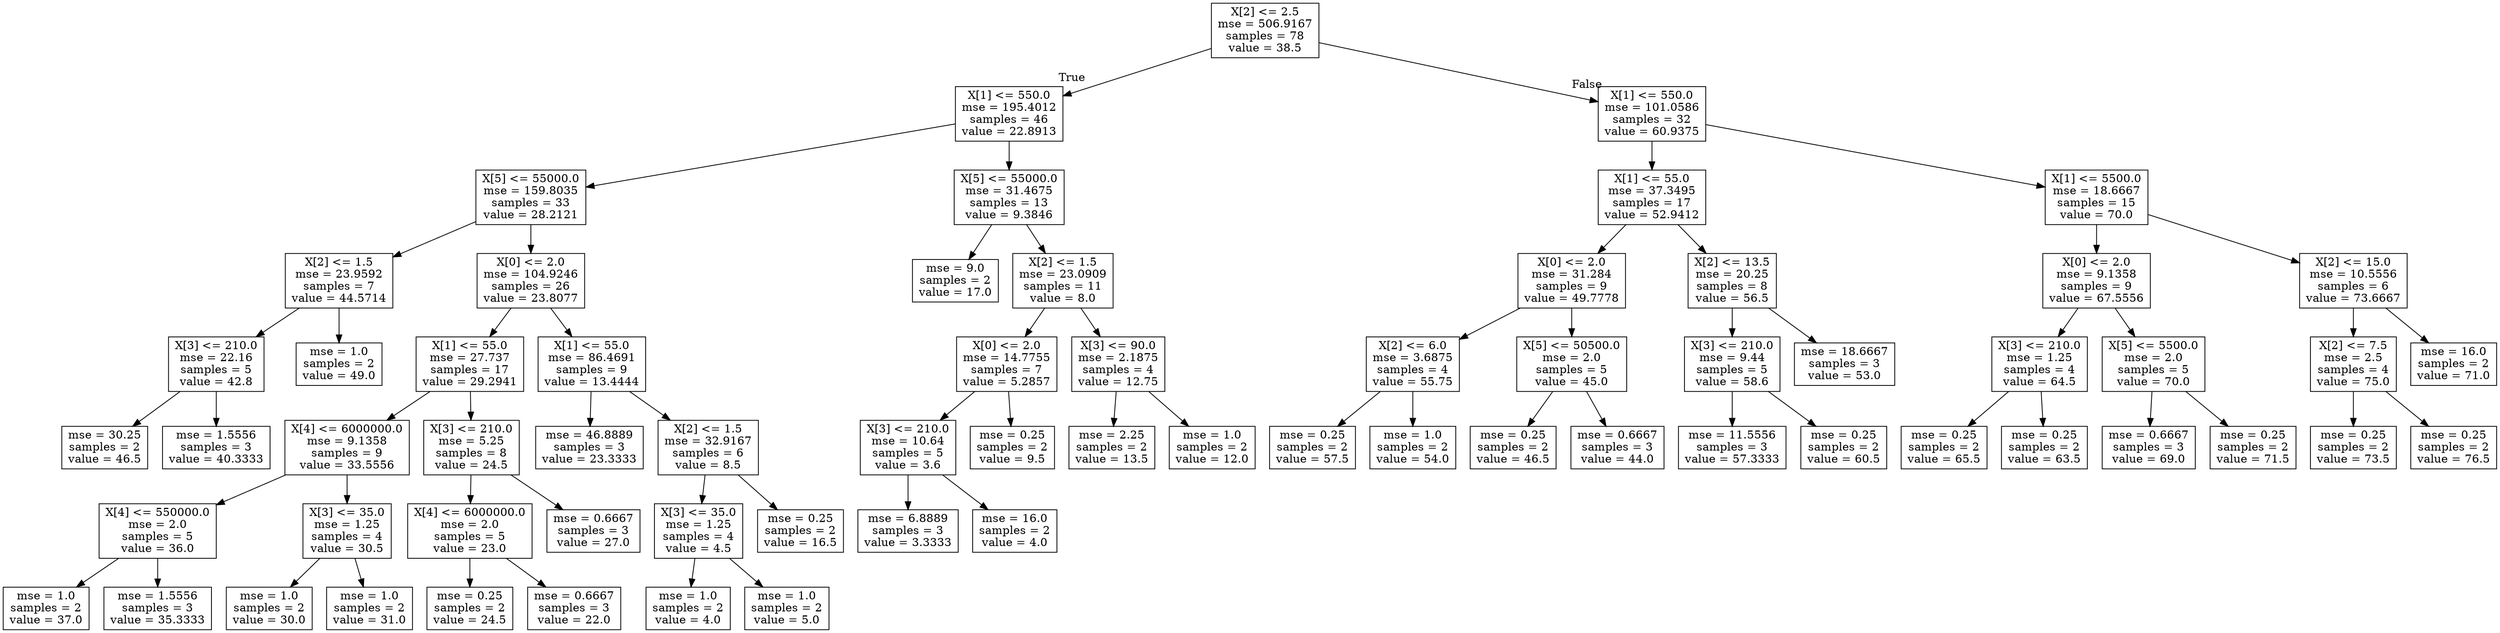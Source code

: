 digraph Tree {
node [shape=box] ;
0 [label="X[2] <= 2.5\nmse = 506.9167\nsamples = 78\nvalue = 38.5"] ;
1 [label="X[1] <= 550.0\nmse = 195.4012\nsamples = 46\nvalue = 22.8913"] ;
0 -> 1 [labeldistance=2.5, labelangle=45, headlabel="True"] ;
2 [label="X[5] <= 55000.0\nmse = 159.8035\nsamples = 33\nvalue = 28.2121"] ;
1 -> 2 ;
3 [label="X[2] <= 1.5\nmse = 23.9592\nsamples = 7\nvalue = 44.5714"] ;
2 -> 3 ;
4 [label="X[3] <= 210.0\nmse = 22.16\nsamples = 5\nvalue = 42.8"] ;
3 -> 4 ;
5 [label="mse = 30.25\nsamples = 2\nvalue = 46.5"] ;
4 -> 5 ;
6 [label="mse = 1.5556\nsamples = 3\nvalue = 40.3333"] ;
4 -> 6 ;
7 [label="mse = 1.0\nsamples = 2\nvalue = 49.0"] ;
3 -> 7 ;
8 [label="X[0] <= 2.0\nmse = 104.9246\nsamples = 26\nvalue = 23.8077"] ;
2 -> 8 ;
9 [label="X[1] <= 55.0\nmse = 27.737\nsamples = 17\nvalue = 29.2941"] ;
8 -> 9 ;
10 [label="X[4] <= 6000000.0\nmse = 9.1358\nsamples = 9\nvalue = 33.5556"] ;
9 -> 10 ;
11 [label="X[4] <= 550000.0\nmse = 2.0\nsamples = 5\nvalue = 36.0"] ;
10 -> 11 ;
12 [label="mse = 1.0\nsamples = 2\nvalue = 37.0"] ;
11 -> 12 ;
13 [label="mse = 1.5556\nsamples = 3\nvalue = 35.3333"] ;
11 -> 13 ;
14 [label="X[3] <= 35.0\nmse = 1.25\nsamples = 4\nvalue = 30.5"] ;
10 -> 14 ;
15 [label="mse = 1.0\nsamples = 2\nvalue = 30.0"] ;
14 -> 15 ;
16 [label="mse = 1.0\nsamples = 2\nvalue = 31.0"] ;
14 -> 16 ;
17 [label="X[3] <= 210.0\nmse = 5.25\nsamples = 8\nvalue = 24.5"] ;
9 -> 17 ;
18 [label="X[4] <= 6000000.0\nmse = 2.0\nsamples = 5\nvalue = 23.0"] ;
17 -> 18 ;
19 [label="mse = 0.25\nsamples = 2\nvalue = 24.5"] ;
18 -> 19 ;
20 [label="mse = 0.6667\nsamples = 3\nvalue = 22.0"] ;
18 -> 20 ;
21 [label="mse = 0.6667\nsamples = 3\nvalue = 27.0"] ;
17 -> 21 ;
22 [label="X[1] <= 55.0\nmse = 86.4691\nsamples = 9\nvalue = 13.4444"] ;
8 -> 22 ;
23 [label="mse = 46.8889\nsamples = 3\nvalue = 23.3333"] ;
22 -> 23 ;
24 [label="X[2] <= 1.5\nmse = 32.9167\nsamples = 6\nvalue = 8.5"] ;
22 -> 24 ;
25 [label="X[3] <= 35.0\nmse = 1.25\nsamples = 4\nvalue = 4.5"] ;
24 -> 25 ;
26 [label="mse = 1.0\nsamples = 2\nvalue = 4.0"] ;
25 -> 26 ;
27 [label="mse = 1.0\nsamples = 2\nvalue = 5.0"] ;
25 -> 27 ;
28 [label="mse = 0.25\nsamples = 2\nvalue = 16.5"] ;
24 -> 28 ;
29 [label="X[5] <= 55000.0\nmse = 31.4675\nsamples = 13\nvalue = 9.3846"] ;
1 -> 29 ;
30 [label="mse = 9.0\nsamples = 2\nvalue = 17.0"] ;
29 -> 30 ;
31 [label="X[2] <= 1.5\nmse = 23.0909\nsamples = 11\nvalue = 8.0"] ;
29 -> 31 ;
32 [label="X[0] <= 2.0\nmse = 14.7755\nsamples = 7\nvalue = 5.2857"] ;
31 -> 32 ;
33 [label="X[3] <= 210.0\nmse = 10.64\nsamples = 5\nvalue = 3.6"] ;
32 -> 33 ;
34 [label="mse = 6.8889\nsamples = 3\nvalue = 3.3333"] ;
33 -> 34 ;
35 [label="mse = 16.0\nsamples = 2\nvalue = 4.0"] ;
33 -> 35 ;
36 [label="mse = 0.25\nsamples = 2\nvalue = 9.5"] ;
32 -> 36 ;
37 [label="X[3] <= 90.0\nmse = 2.1875\nsamples = 4\nvalue = 12.75"] ;
31 -> 37 ;
38 [label="mse = 2.25\nsamples = 2\nvalue = 13.5"] ;
37 -> 38 ;
39 [label="mse = 1.0\nsamples = 2\nvalue = 12.0"] ;
37 -> 39 ;
40 [label="X[1] <= 550.0\nmse = 101.0586\nsamples = 32\nvalue = 60.9375"] ;
0 -> 40 [labeldistance=2.5, labelangle=-45, headlabel="False"] ;
41 [label="X[1] <= 55.0\nmse = 37.3495\nsamples = 17\nvalue = 52.9412"] ;
40 -> 41 ;
42 [label="X[0] <= 2.0\nmse = 31.284\nsamples = 9\nvalue = 49.7778"] ;
41 -> 42 ;
43 [label="X[2] <= 6.0\nmse = 3.6875\nsamples = 4\nvalue = 55.75"] ;
42 -> 43 ;
44 [label="mse = 0.25\nsamples = 2\nvalue = 57.5"] ;
43 -> 44 ;
45 [label="mse = 1.0\nsamples = 2\nvalue = 54.0"] ;
43 -> 45 ;
46 [label="X[5] <= 50500.0\nmse = 2.0\nsamples = 5\nvalue = 45.0"] ;
42 -> 46 ;
47 [label="mse = 0.25\nsamples = 2\nvalue = 46.5"] ;
46 -> 47 ;
48 [label="mse = 0.6667\nsamples = 3\nvalue = 44.0"] ;
46 -> 48 ;
49 [label="X[2] <= 13.5\nmse = 20.25\nsamples = 8\nvalue = 56.5"] ;
41 -> 49 ;
50 [label="X[3] <= 210.0\nmse = 9.44\nsamples = 5\nvalue = 58.6"] ;
49 -> 50 ;
51 [label="mse = 11.5556\nsamples = 3\nvalue = 57.3333"] ;
50 -> 51 ;
52 [label="mse = 0.25\nsamples = 2\nvalue = 60.5"] ;
50 -> 52 ;
53 [label="mse = 18.6667\nsamples = 3\nvalue = 53.0"] ;
49 -> 53 ;
54 [label="X[1] <= 5500.0\nmse = 18.6667\nsamples = 15\nvalue = 70.0"] ;
40 -> 54 ;
55 [label="X[0] <= 2.0\nmse = 9.1358\nsamples = 9\nvalue = 67.5556"] ;
54 -> 55 ;
56 [label="X[3] <= 210.0\nmse = 1.25\nsamples = 4\nvalue = 64.5"] ;
55 -> 56 ;
57 [label="mse = 0.25\nsamples = 2\nvalue = 65.5"] ;
56 -> 57 ;
58 [label="mse = 0.25\nsamples = 2\nvalue = 63.5"] ;
56 -> 58 ;
59 [label="X[5] <= 5500.0\nmse = 2.0\nsamples = 5\nvalue = 70.0"] ;
55 -> 59 ;
60 [label="mse = 0.6667\nsamples = 3\nvalue = 69.0"] ;
59 -> 60 ;
61 [label="mse = 0.25\nsamples = 2\nvalue = 71.5"] ;
59 -> 61 ;
62 [label="X[2] <= 15.0\nmse = 10.5556\nsamples = 6\nvalue = 73.6667"] ;
54 -> 62 ;
63 [label="X[2] <= 7.5\nmse = 2.5\nsamples = 4\nvalue = 75.0"] ;
62 -> 63 ;
64 [label="mse = 0.25\nsamples = 2\nvalue = 73.5"] ;
63 -> 64 ;
65 [label="mse = 0.25\nsamples = 2\nvalue = 76.5"] ;
63 -> 65 ;
66 [label="mse = 16.0\nsamples = 2\nvalue = 71.0"] ;
62 -> 66 ;
}